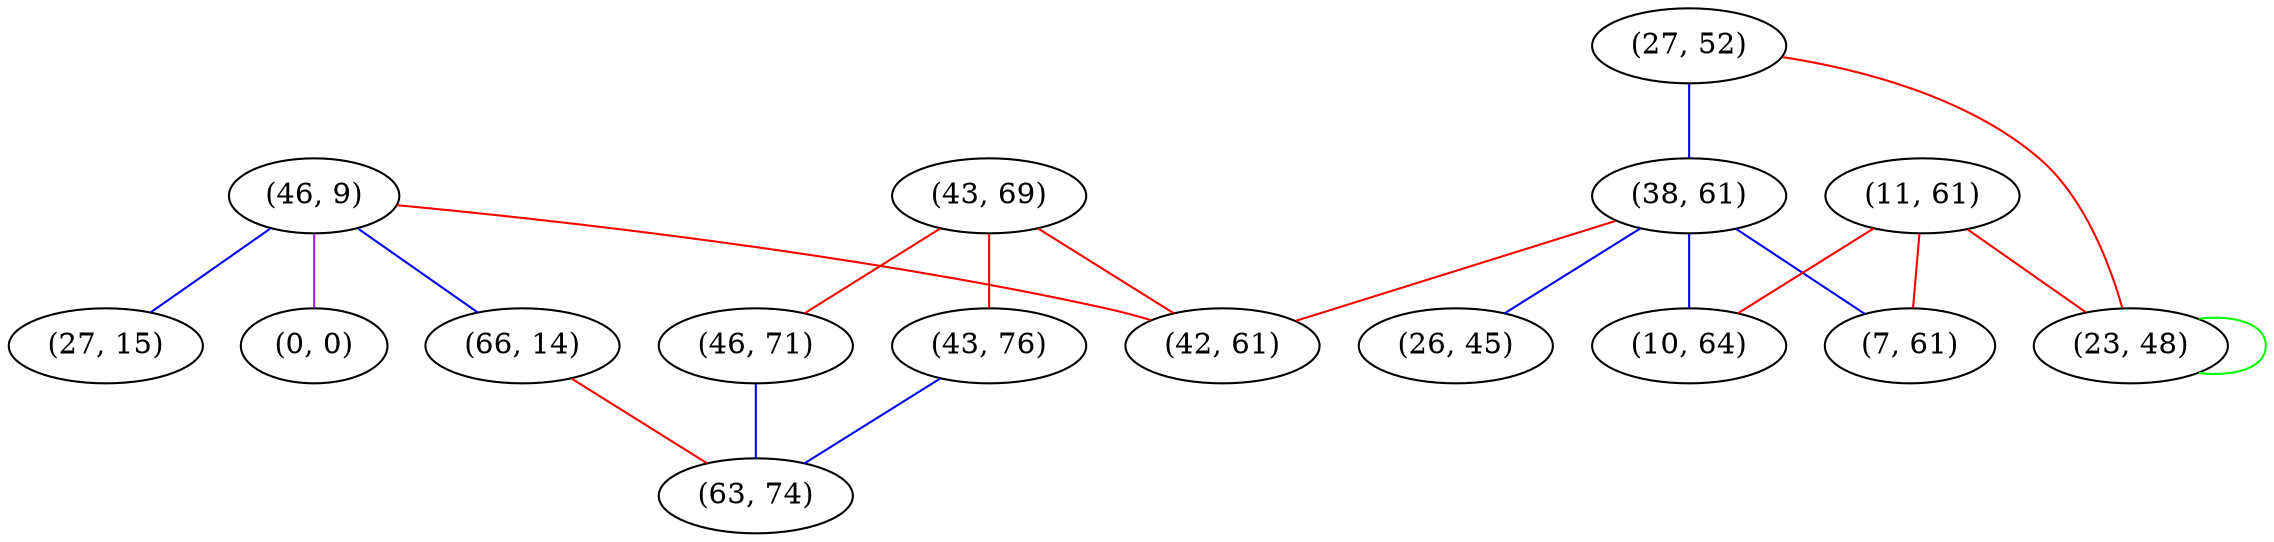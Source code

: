 graph "" {
"(46, 9)";
"(27, 52)";
"(38, 61)";
"(43, 69)";
"(27, 15)";
"(46, 71)";
"(11, 61)";
"(0, 0)";
"(66, 14)";
"(26, 45)";
"(10, 64)";
"(42, 61)";
"(7, 61)";
"(43, 76)";
"(23, 48)";
"(63, 74)";
"(46, 9)" -- "(27, 15)"  [color=blue, key=0, weight=3];
"(46, 9)" -- "(42, 61)"  [color=red, key=0, weight=1];
"(46, 9)" -- "(0, 0)"  [color=purple, key=0, weight=4];
"(46, 9)" -- "(66, 14)"  [color=blue, key=0, weight=3];
"(27, 52)" -- "(23, 48)"  [color=red, key=0, weight=1];
"(27, 52)" -- "(38, 61)"  [color=blue, key=0, weight=3];
"(38, 61)" -- "(10, 64)"  [color=blue, key=0, weight=3];
"(38, 61)" -- "(42, 61)"  [color=red, key=0, weight=1];
"(38, 61)" -- "(7, 61)"  [color=blue, key=0, weight=3];
"(38, 61)" -- "(26, 45)"  [color=blue, key=0, weight=3];
"(43, 69)" -- "(46, 71)"  [color=red, key=0, weight=1];
"(43, 69)" -- "(42, 61)"  [color=red, key=0, weight=1];
"(43, 69)" -- "(43, 76)"  [color=red, key=0, weight=1];
"(46, 71)" -- "(63, 74)"  [color=blue, key=0, weight=3];
"(11, 61)" -- "(10, 64)"  [color=red, key=0, weight=1];
"(11, 61)" -- "(7, 61)"  [color=red, key=0, weight=1];
"(11, 61)" -- "(23, 48)"  [color=red, key=0, weight=1];
"(66, 14)" -- "(63, 74)"  [color=red, key=0, weight=1];
"(43, 76)" -- "(63, 74)"  [color=blue, key=0, weight=3];
"(23, 48)" -- "(23, 48)"  [color=green, key=0, weight=2];
}
